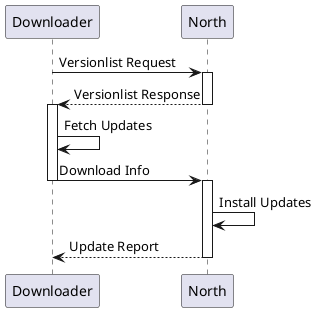 @startuml Update Process
Downloader -> North: Versionlist Request

activate North
North --> Downloader: Versionlist Response
deactivate North
activate Downloader
Downloader -> Downloader: Fetch Updates

Downloader -> North: Download Info
deactivate Downloader
activate North

North -> North: Install Updates
return Update Report

deactivate North
@enduml